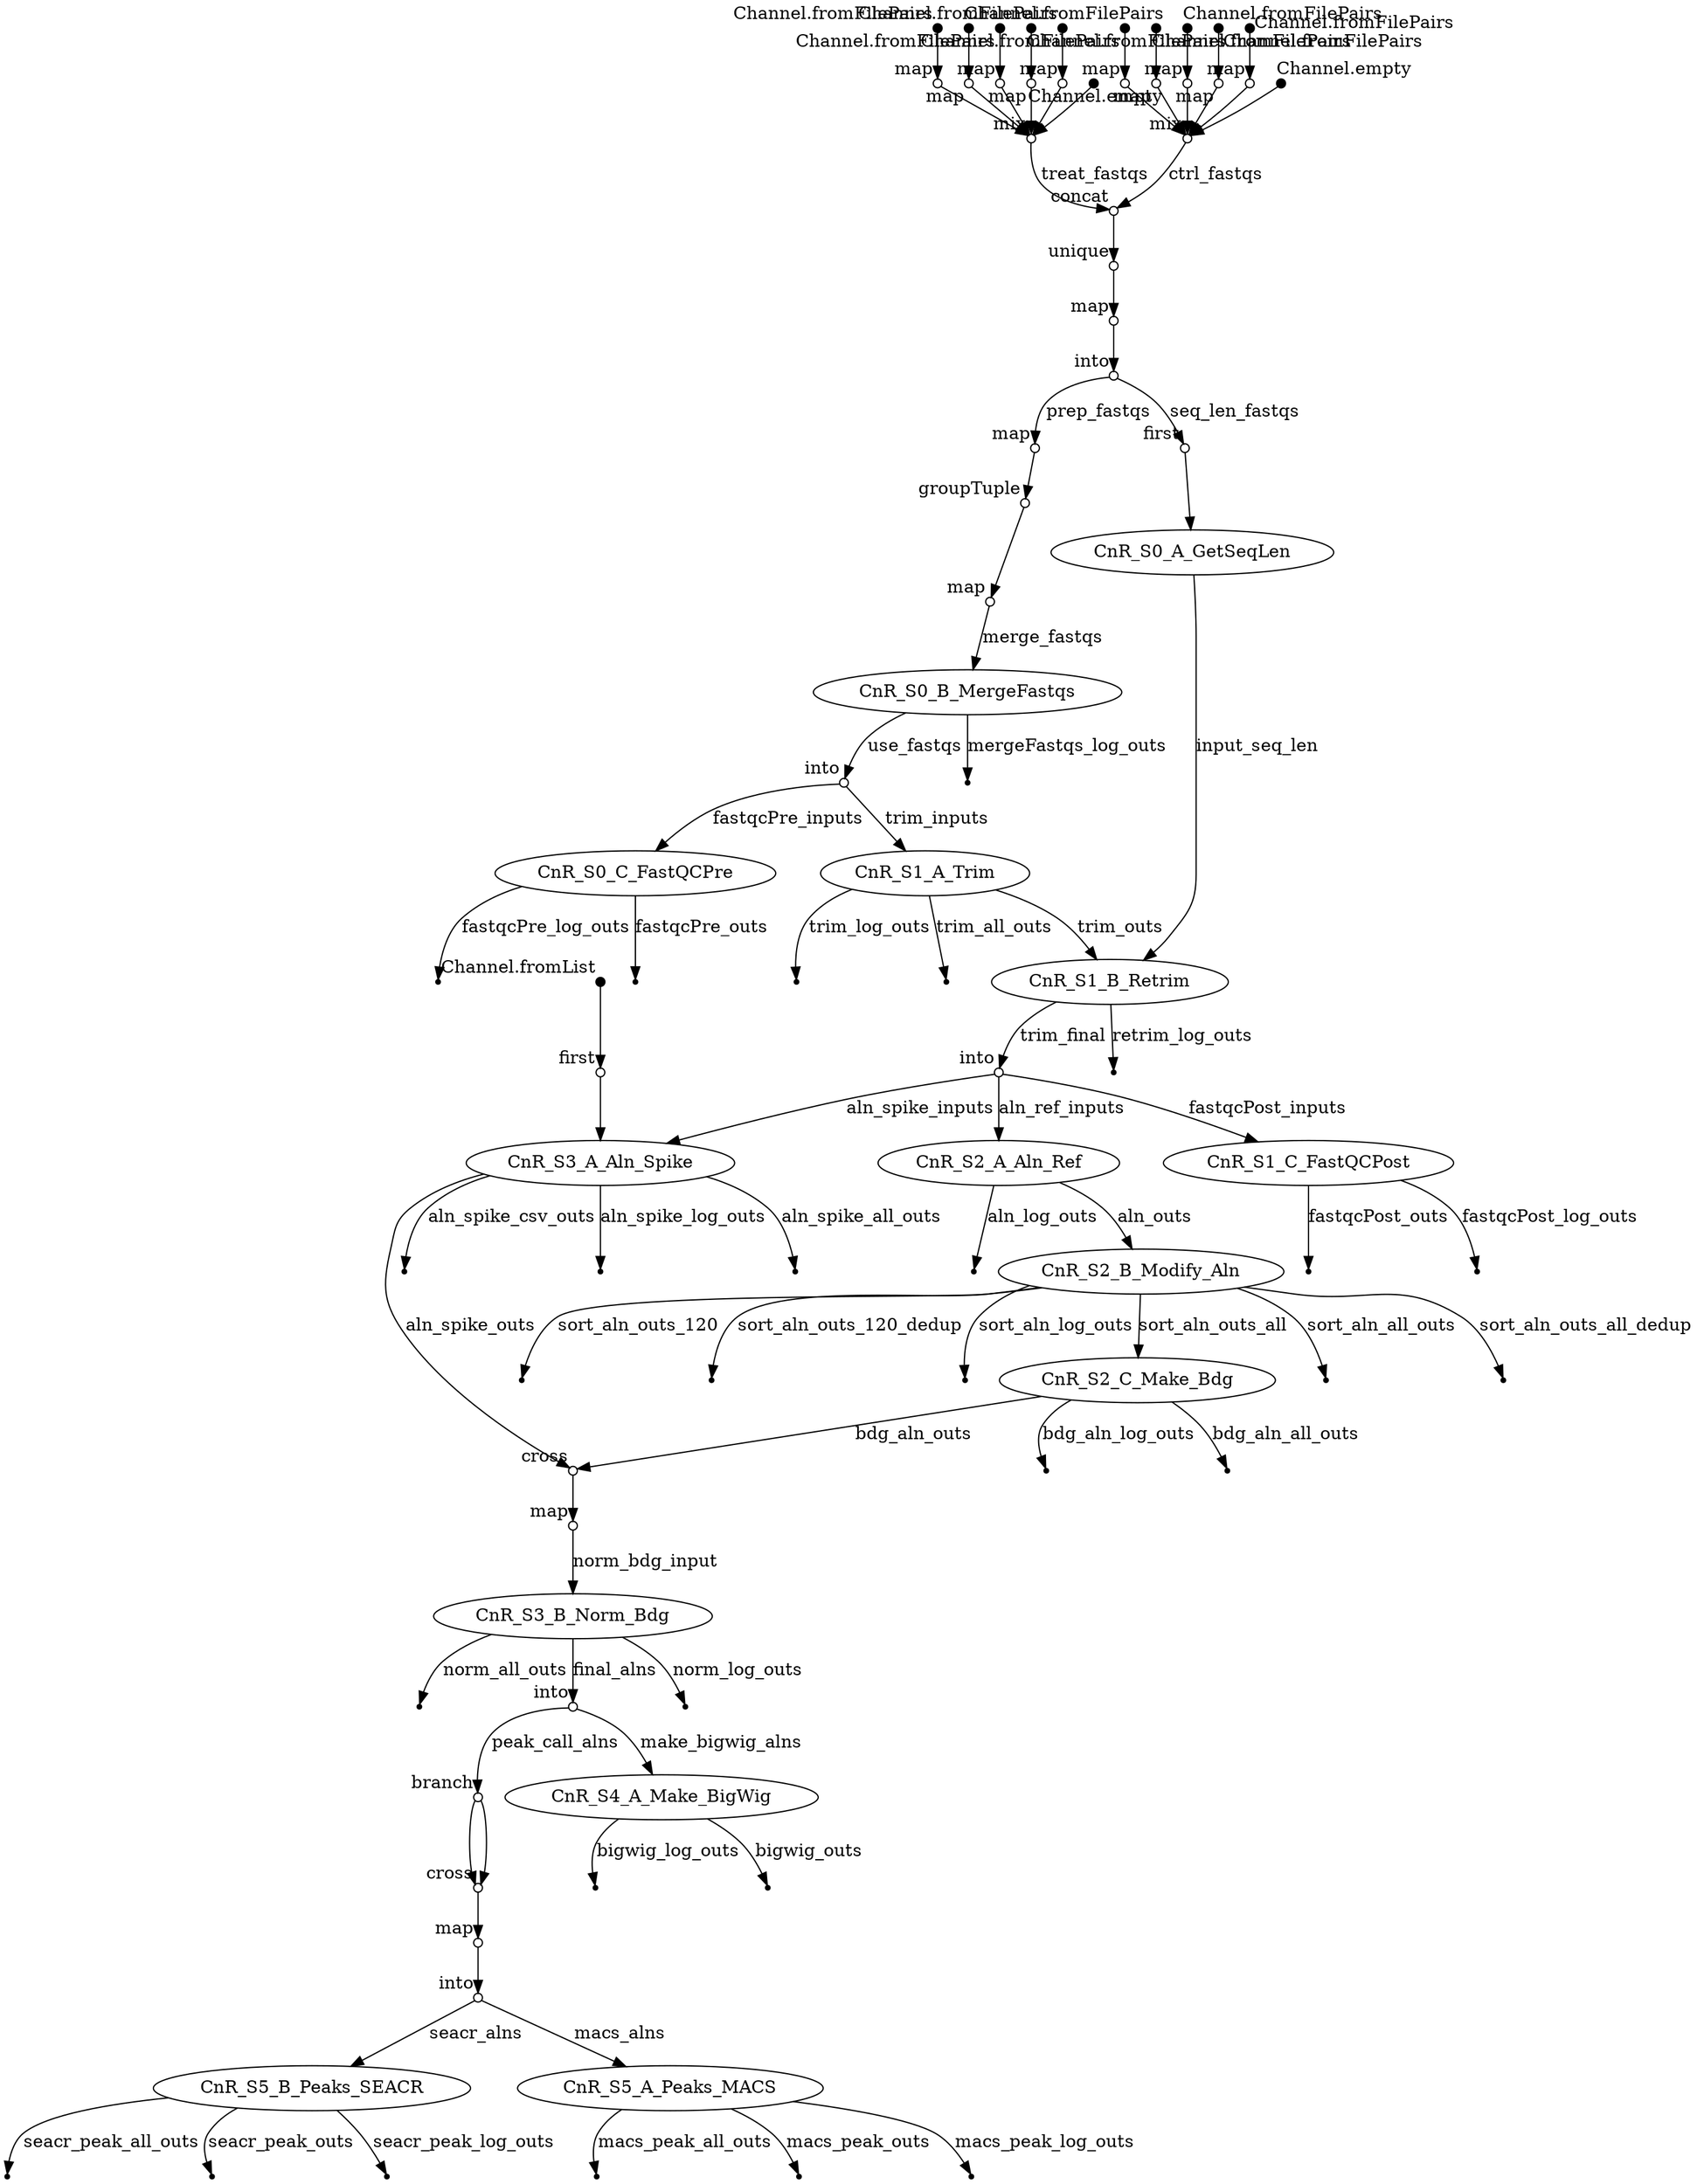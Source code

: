 digraph "next58176259flow" {
p0 [shape=point,label="",fixedsize=true,width=0.1,xlabel="Channel.fromFilePairs"];
p1 [shape=circle,label="",fixedsize=true,width=0.1,xlabel="map"];
p0 -> p1;

p1 [shape=circle,label="",fixedsize=true,width=0.1,xlabel="map"];
p21 [shape=circle,label="",fixedsize=true,width=0.1,xlabel="mix"];
p1 -> p21;

p2 [shape=point,label="",fixedsize=true,width=0.1,xlabel="Channel.fromFilePairs"];
p3 [shape=circle,label="",fixedsize=true,width=0.1,xlabel="map"];
p2 -> p3;

p3 [shape=circle,label="",fixedsize=true,width=0.1,xlabel="map"];
p23 [shape=circle,label="",fixedsize=true,width=0.1,xlabel="mix"];
p3 -> p23;

p4 [shape=point,label="",fixedsize=true,width=0.1,xlabel="Channel.fromFilePairs"];
p5 [shape=circle,label="",fixedsize=true,width=0.1,xlabel="map"];
p4 -> p5;

p5 [shape=circle,label="",fixedsize=true,width=0.1,xlabel="map"];
p21 [shape=circle,label="",fixedsize=true,width=0.1,xlabel="mix"];
p5 -> p21;

p6 [shape=point,label="",fixedsize=true,width=0.1,xlabel="Channel.fromFilePairs"];
p7 [shape=circle,label="",fixedsize=true,width=0.1,xlabel="map"];
p6 -> p7;

p7 [shape=circle,label="",fixedsize=true,width=0.1,xlabel="map"];
p23 [shape=circle,label="",fixedsize=true,width=0.1,xlabel="mix"];
p7 -> p23;

p8 [shape=point,label="",fixedsize=true,width=0.1,xlabel="Channel.fromFilePairs"];
p9 [shape=circle,label="",fixedsize=true,width=0.1,xlabel="map"];
p8 -> p9;

p9 [shape=circle,label="",fixedsize=true,width=0.1,xlabel="map"];
p21 [shape=circle,label="",fixedsize=true,width=0.1,xlabel="mix"];
p9 -> p21;

p10 [shape=point,label="",fixedsize=true,width=0.1,xlabel="Channel.fromFilePairs"];
p11 [shape=circle,label="",fixedsize=true,width=0.1,xlabel="map"];
p10 -> p11;

p11 [shape=circle,label="",fixedsize=true,width=0.1,xlabel="map"];
p23 [shape=circle,label="",fixedsize=true,width=0.1,xlabel="mix"];
p11 -> p23;

p12 [shape=point,label="",fixedsize=true,width=0.1,xlabel="Channel.fromFilePairs"];
p13 [shape=circle,label="",fixedsize=true,width=0.1,xlabel="map"];
p12 -> p13;

p13 [shape=circle,label="",fixedsize=true,width=0.1,xlabel="map"];
p21 [shape=circle,label="",fixedsize=true,width=0.1,xlabel="mix"];
p13 -> p21;

p14 [shape=point,label="",fixedsize=true,width=0.1,xlabel="Channel.fromFilePairs"];
p15 [shape=circle,label="",fixedsize=true,width=0.1,xlabel="map"];
p14 -> p15;

p15 [shape=circle,label="",fixedsize=true,width=0.1,xlabel="map"];
p23 [shape=circle,label="",fixedsize=true,width=0.1,xlabel="mix"];
p15 -> p23;

p16 [shape=point,label="",fixedsize=true,width=0.1,xlabel="Channel.fromFilePairs"];
p17 [shape=circle,label="",fixedsize=true,width=0.1,xlabel="map"];
p16 -> p17;

p17 [shape=circle,label="",fixedsize=true,width=0.1,xlabel="map"];
p21 [shape=circle,label="",fixedsize=true,width=0.1,xlabel="mix"];
p17 -> p21;

p18 [shape=point,label="",fixedsize=true,width=0.1,xlabel="Channel.fromFilePairs"];
p19 [shape=circle,label="",fixedsize=true,width=0.1,xlabel="map"];
p18 -> p19;

p19 [shape=circle,label="",fixedsize=true,width=0.1,xlabel="map"];
p23 [shape=circle,label="",fixedsize=true,width=0.1,xlabel="mix"];
p19 -> p23;

p20 [shape=point,label="",fixedsize=true,width=0.1,xlabel="Channel.empty"];
p21 [shape=circle,label="",fixedsize=true,width=0.1,xlabel="mix"];
p20 -> p21;

p21 [shape=circle,label="",fixedsize=true,width=0.1,xlabel="mix"];
p24 [shape=circle,label="",fixedsize=true,width=0.1,xlabel="concat"];
p21 -> p24 [label="treat_fastqs"];

p22 [shape=point,label="",fixedsize=true,width=0.1,xlabel="Channel.empty"];
p23 [shape=circle,label="",fixedsize=true,width=0.1,xlabel="mix"];
p22 -> p23;

p23 [shape=circle,label="",fixedsize=true,width=0.1,xlabel="mix"];
p24 [shape=circle,label="",fixedsize=true,width=0.1,xlabel="concat"];
p23 -> p24 [label="ctrl_fastqs"];

p24 [shape=circle,label="",fixedsize=true,width=0.1,xlabel="concat"];
p25 [shape=circle,label="",fixedsize=true,width=0.1,xlabel="unique"];
p24 -> p25;

p25 [shape=circle,label="",fixedsize=true,width=0.1,xlabel="unique"];
p26 [shape=circle,label="",fixedsize=true,width=0.1,xlabel="map"];
p25 -> p26;

p26 [shape=circle,label="",fixedsize=true,width=0.1,xlabel="map"];
p27 [shape=circle,label="",fixedsize=true,width=0.1,xlabel="into"];
p26 -> p27;

p27 [shape=circle,label="",fixedsize=true,width=0.1,xlabel="into"];
p30 [shape=circle,label="",fixedsize=true,width=0.1,xlabel="map"];
p27 -> p30 [label="prep_fastqs"];

p27 [shape=circle,label="",fixedsize=true,width=0.1,xlabel="into"];
p28 [shape=circle,label="",fixedsize=true,width=0.1,xlabel="first"];
p27 -> p28 [label="seq_len_fastqs"];

p28 [shape=circle,label="",fixedsize=true,width=0.1,xlabel="first"];
p33 [label="CnR_S0_A_GetSeqLen"];
p28 -> p33;

p33 [label="CnR_S0_A_GetSeqLen"];
p42 [label="CnR_S1_B_Retrim"];
p33 -> p42 [label="input_seq_len"];

p30 [shape=circle,label="",fixedsize=true,width=0.1,xlabel="map"];
p31 [shape=circle,label="",fixedsize=true,width=0.1,xlabel="groupTuple"];
p30 -> p31;

p31 [shape=circle,label="",fixedsize=true,width=0.1,xlabel="groupTuple"];
p32 [shape=circle,label="",fixedsize=true,width=0.1,xlabel="map"];
p31 -> p32;

p32 [shape=circle,label="",fixedsize=true,width=0.1,xlabel="map"];
p29 [label="CnR_S0_B_MergeFastqs"];
p32 -> p29 [label="merge_fastqs"];

p29 [label="CnR_S0_B_MergeFastqs"];
p35 [shape=circle,label="",fixedsize=true,width=0.1,xlabel="into"];
p29 -> p35 [label="use_fastqs"];

p29 [label="CnR_S0_B_MergeFastqs"];
p34 [shape=point];
p29 -> p34 [label="mergeFastqs_log_outs"];

p35 [shape=circle,label="",fixedsize=true,width=0.1,xlabel="into"];
p36 [label="CnR_S0_C_FastQCPre"];
p35 -> p36 [label="fastqcPre_inputs"];

p35 [shape=circle,label="",fixedsize=true,width=0.1,xlabel="into"];
p39 [label="CnR_S1_A_Trim"];
p35 -> p39 [label="trim_inputs"];

p36 [label="CnR_S0_C_FastQCPre"];
p38 [shape=point];
p36 -> p38 [label="fastqcPre_outs"];

p36 [label="CnR_S0_C_FastQCPre"];
p37 [shape=point];
p36 -> p37 [label="fastqcPre_log_outs"];

p39 [label="CnR_S1_A_Trim"];
p41 [shape=point];
p39 -> p41 [label="trim_all_outs"];

p39 [label="CnR_S1_A_Trim"];
p42 [label="CnR_S1_B_Retrim"];
p39 -> p42 [label="trim_outs"];

p39 [label="CnR_S1_A_Trim"];
p40 [shape=point];
p39 -> p40 [label="trim_log_outs"];

p42 [label="CnR_S1_B_Retrim"];
p44 [shape=circle,label="",fixedsize=true,width=0.1,xlabel="into"];
p42 -> p44 [label="trim_final"];

p42 [label="CnR_S1_B_Retrim"];
p43 [shape=point];
p42 -> p43 [label="retrim_log_outs"];

p44 [shape=circle,label="",fixedsize=true,width=0.1,xlabel="into"];
p61 [label="CnR_S1_C_FastQCPost"];
p44 -> p61 [label="fastqcPost_inputs"];

p44 [shape=circle,label="",fixedsize=true,width=0.1,xlabel="into"];
p45 [label="CnR_S2_A_Aln_Ref"];
p44 -> p45 [label="aln_ref_inputs"];

p44 [shape=circle,label="",fixedsize=true,width=0.1,xlabel="into"];
p48 [label="CnR_S3_A_Aln_Spike"];
p44 -> p48 [label="aln_spike_inputs"];

p61 [label="CnR_S1_C_FastQCPost"];
p47 [shape=point];
p61 -> p47 [label="fastqcPost_outs"];

p61 [label="CnR_S1_C_FastQCPost"];
p46 [shape=point];
p61 -> p46 [label="fastqcPost_log_outs"];

p45 [label="CnR_S2_A_Aln_Ref"];
p50 [label="CnR_S2_B_Modify_Aln"];
p45 -> p50 [label="aln_outs"];

p45 [label="CnR_S2_A_Aln_Ref"];
p49 [shape=point];
p45 -> p49 [label="aln_log_outs"];

p50 [label="CnR_S2_B_Modify_Aln"];
p55 [shape=point];
p50 -> p55 [label="sort_aln_all_outs"];

p50 [label="CnR_S2_B_Modify_Aln"];
p56 [label="CnR_S2_C_Make_Bdg"];
p50 -> p56 [label="sort_aln_outs_all"];

p50 [label="CnR_S2_B_Modify_Aln"];
p54 [shape=point];
p50 -> p54 [label="sort_aln_outs_all_dedup"];

p50 [label="CnR_S2_B_Modify_Aln"];
p53 [shape=point];
p50 -> p53 [label="sort_aln_outs_120"];

p50 [label="CnR_S2_B_Modify_Aln"];
p52 [shape=point];
p50 -> p52 [label="sort_aln_outs_120_dedup"];

p50 [label="CnR_S2_B_Modify_Aln"];
p51 [shape=point];
p50 -> p51 [label="sort_aln_log_outs"];

p56 [label="CnR_S2_C_Make_Bdg"];
p58 [shape=point];
p56 -> p58 [label="bdg_aln_all_outs"];

p56 [label="CnR_S2_C_Make_Bdg"];
p65 [shape=circle,label="",fixedsize=true,width=0.1,xlabel="cross"];
p56 -> p65 [label="bdg_aln_outs"];

p56 [label="CnR_S2_C_Make_Bdg"];
p57 [shape=point];
p56 -> p57 [label="bdg_aln_log_outs"];

p59 [shape=point,label="",fixedsize=true,width=0.1,xlabel="Channel.fromList"];
p60 [shape=circle,label="",fixedsize=true,width=0.1,xlabel="first"];
p59 -> p60;

p60 [shape=circle,label="",fixedsize=true,width=0.1,xlabel="first"];
p48 [label="CnR_S3_A_Aln_Spike"];
p60 -> p48;

p48 [label="CnR_S3_A_Aln_Spike"];
p64 [shape=point];
p48 -> p64 [label="aln_spike_all_outs"];

p48 [label="CnR_S3_A_Aln_Spike"];
p63 [shape=point];
p48 -> p63 [label="aln_spike_csv_outs"];

p48 [label="CnR_S3_A_Aln_Spike"];
p65 [shape=circle,label="",fixedsize=true,width=0.1,xlabel="cross"];
p48 -> p65 [label="aln_spike_outs"];

p48 [label="CnR_S3_A_Aln_Spike"];
p62 [shape=point];
p48 -> p62 [label="aln_spike_log_outs"];

p65 [shape=circle,label="",fixedsize=true,width=0.1,xlabel="cross"];
p66 [shape=circle,label="",fixedsize=true,width=0.1,xlabel="map"];
p65 -> p66;

p66 [shape=circle,label="",fixedsize=true,width=0.1,xlabel="map"];
p67 [label="CnR_S3_B_Norm_Bdg"];
p66 -> p67 [label="norm_bdg_input"];

p67 [label="CnR_S3_B_Norm_Bdg"];
p69 [shape=point];
p67 -> p69 [label="norm_all_outs"];

p67 [label="CnR_S3_B_Norm_Bdg"];
p70 [shape=circle,label="",fixedsize=true,width=0.1,xlabel="into"];
p67 -> p70 [label="final_alns"];

p67 [label="CnR_S3_B_Norm_Bdg"];
p68 [shape=point];
p67 -> p68 [label="norm_log_outs"];

p70 [shape=circle,label="",fixedsize=true,width=0.1,xlabel="into"];
p74 [shape=circle,label="",fixedsize=true,width=0.1,xlabel="branch"];
p70 -> p74 [label="peak_call_alns"];

p70 [shape=circle,label="",fixedsize=true,width=0.1,xlabel="into"];
p82 [label="CnR_S4_A_Make_BigWig"];
p70 -> p82 [label="make_bigwig_alns"];

p82 [label="CnR_S4_A_Make_BigWig"];
p73 [shape=point];
p82 -> p73 [label="bigwig_outs"];

p82 [label="CnR_S4_A_Make_BigWig"];
p72 [shape=point];
p82 -> p72 [label="bigwig_log_outs"];

p74 [shape=circle,label="",fixedsize=true,width=0.1,xlabel="branch"];
p75 [shape=circle,label="",fixedsize=true,width=0.1,xlabel="cross"];
p74 -> p75;

p74 [shape=circle,label="",fixedsize=true,width=0.1,xlabel="branch"];
p75 [shape=circle,label="",fixedsize=true,width=0.1,xlabel="cross"];
p74 -> p75;

p75 [shape=circle,label="",fixedsize=true,width=0.1,xlabel="cross"];
p76 [shape=circle,label="",fixedsize=true,width=0.1,xlabel="map"];
p75 -> p76;

p76 [shape=circle,label="",fixedsize=true,width=0.1,xlabel="map"];
p77 [shape=circle,label="",fixedsize=true,width=0.1,xlabel="into"];
p76 -> p77;

p77 [shape=circle,label="",fixedsize=true,width=0.1,xlabel="into"];
p78 [label="CnR_S5_B_Peaks_SEACR"];
p77 -> p78 [label="seacr_alns"];

p77 [shape=circle,label="",fixedsize=true,width=0.1,xlabel="into"];
p71 [label="CnR_S5_A_Peaks_MACS"];
p77 -> p71 [label="macs_alns"];

p71 [label="CnR_S5_A_Peaks_MACS"];
p81 [shape=point];
p71 -> p81 [label="macs_peak_all_outs"];

p71 [label="CnR_S5_A_Peaks_MACS"];
p80 [shape=point];
p71 -> p80 [label="macs_peak_outs"];

p71 [label="CnR_S5_A_Peaks_MACS"];
p79 [shape=point];
p71 -> p79 [label="macs_peak_log_outs"];

p78 [label="CnR_S5_B_Peaks_SEACR"];
p85 [shape=point];
p78 -> p85 [label="seacr_peak_all_outs"];

p78 [label="CnR_S5_B_Peaks_SEACR"];
p84 [shape=point];
p78 -> p84 [label="seacr_peak_outs"];

p78 [label="CnR_S5_B_Peaks_SEACR"];
p83 [shape=point];
p78 -> p83 [label="seacr_peak_log_outs"];

}
